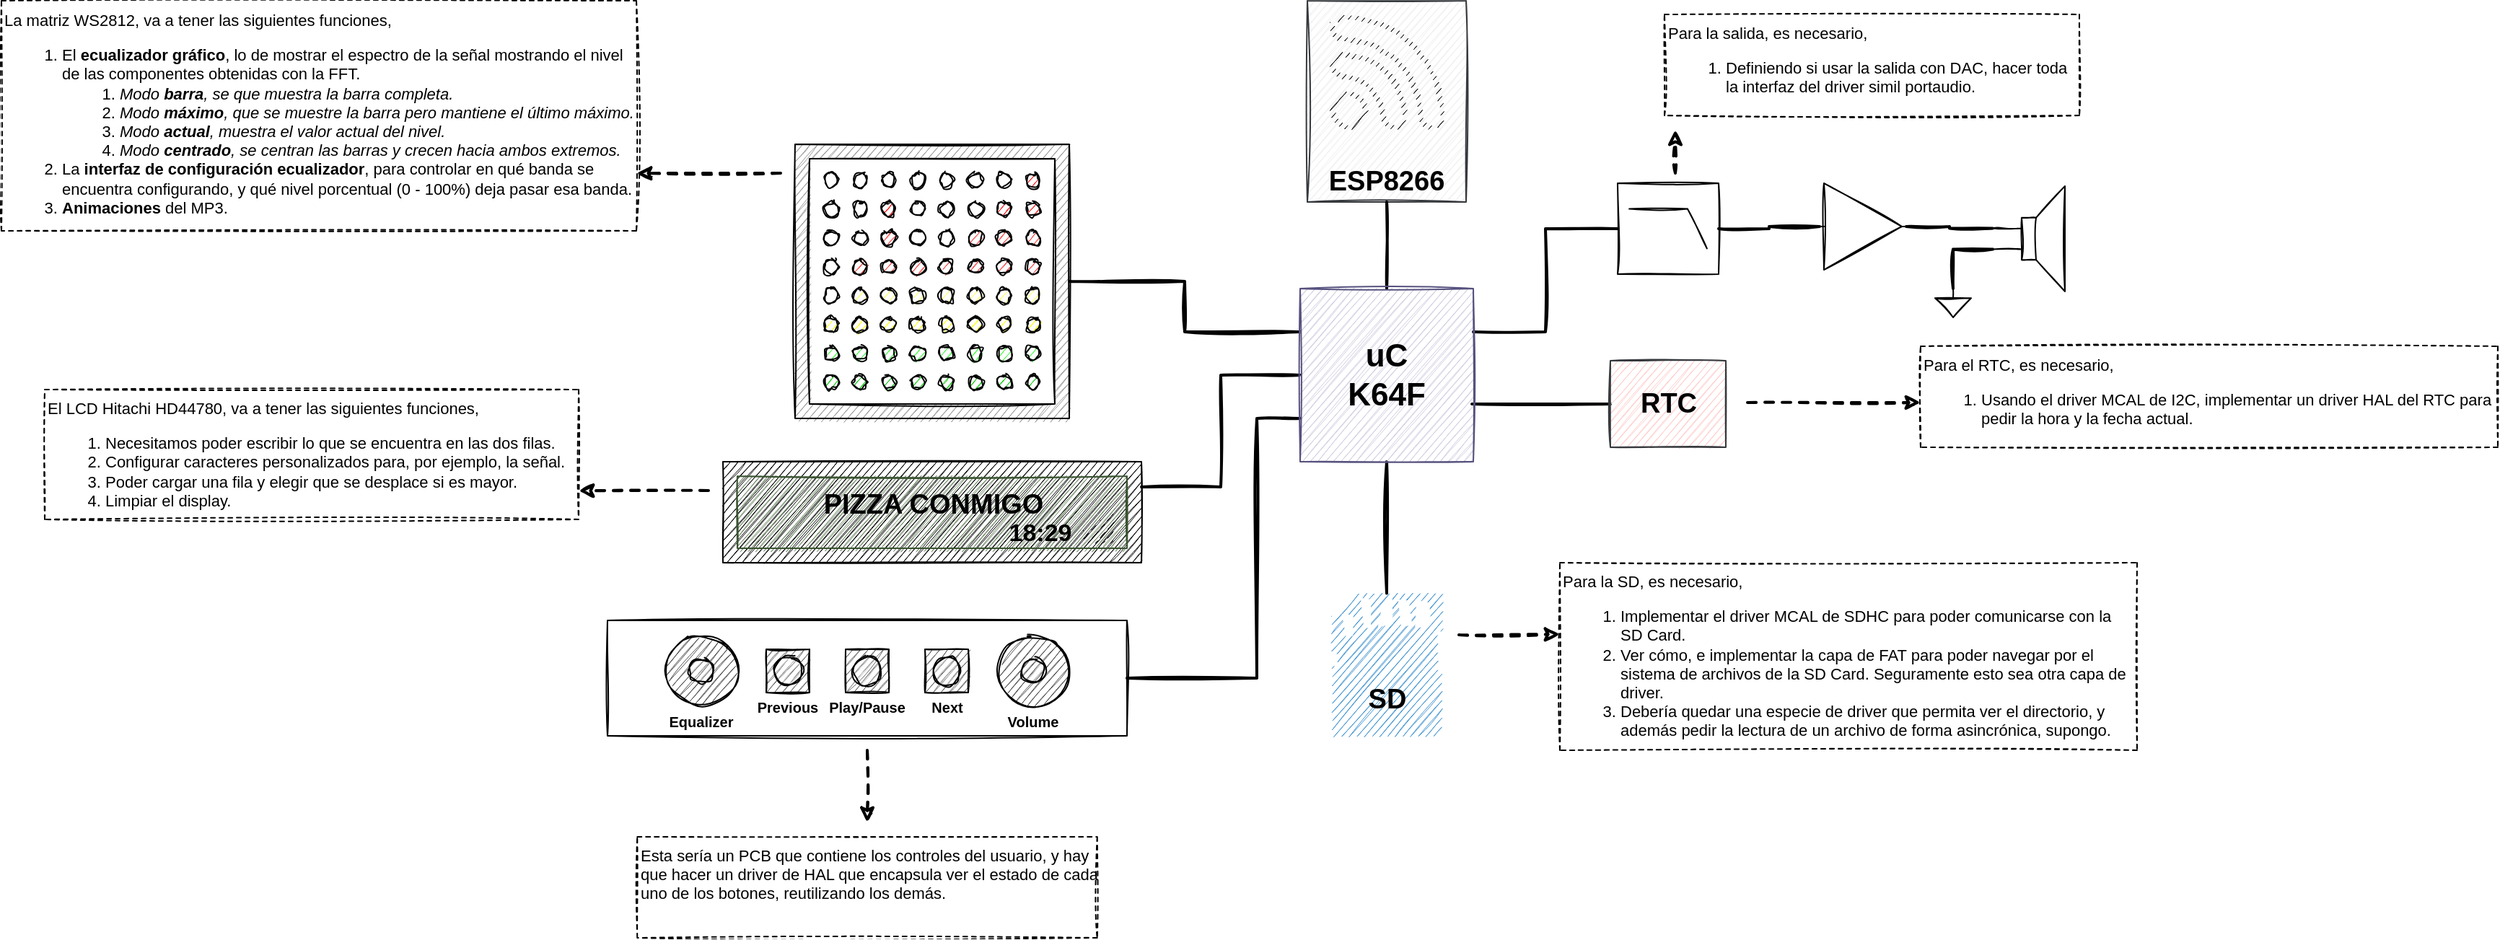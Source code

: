 <mxfile version="13.9.9" type="device" pages="2"><diagram id="KGUmmLogG8nihcdeXbA6" name="Diagrama en bloques "><mxGraphModel dx="1935" dy="510" grid="1" gridSize="10" guides="1" tooltips="1" connect="1" arrows="1" fold="1" page="1" pageScale="1" pageWidth="827" pageHeight="1169" math="0" shadow="0"><root><mxCell id="0"/><mxCell id="1" parent="0"/><mxCell id="Scr1X-iAISs4KHSc4rbo-155" style="edgeStyle=orthogonalEdgeStyle;rounded=0;sketch=1;orthogonalLoop=1;jettySize=auto;html=1;exitX=0;exitY=0.5;exitDx=0;exitDy=0;entryX=0.992;entryY=0.667;entryDx=0;entryDy=0;entryPerimeter=0;endArrow=none;endFill=0;strokeWidth=2;fontSize=11;" parent="1" source="Scr1X-iAISs4KHSc4rbo-145" target="Scr1X-iAISs4KHSc4rbo-4" edge="1"><mxGeometry relative="1" as="geometry"/></mxCell><mxCell id="Scr1X-iAISs4KHSc4rbo-145" value="" style="rounded=0;whiteSpace=wrap;html=1;sketch=1;fillColor=#ffcccc;fontSize=11;align=left;strokeColor=#36393d;" parent="1" vertex="1"><mxGeometry x="715" y="290" width="80" height="60" as="geometry"/></mxCell><mxCell id="Scr1X-iAISs4KHSc4rbo-116" value="ESP8266" style="whiteSpace=wrap;html=1;fillColor=#eeeeee;fontSize=19;strokeColor=#36393d;fontStyle=1;verticalAlign=bottom;sketch=1;" parent="1" vertex="1"><mxGeometry x="505" y="40.5" width="110" height="139.5" as="geometry"/></mxCell><mxCell id="Scr1X-iAISs4KHSc4rbo-102" value="" style="whiteSpace=wrap;html=1;fontSize=19;fillColor=#999999;sketch=1;" parent="1" vertex="1"><mxGeometry x="150" y="140" width="190" height="190" as="geometry"/></mxCell><mxCell id="Scr1X-iAISs4KHSc4rbo-83" value="" style="whiteSpace=wrap;html=1;fontSize=22;fillColor=#FFFFFF;sketch=1;" parent="1" vertex="1"><mxGeometry x="20" y="470" width="360" height="80" as="geometry"/></mxCell><mxCell id="Scr1X-iAISs4KHSc4rbo-2" value="" style="whiteSpace=wrap;html=1;fillColor=#000000;sketch=1;" parent="1" vertex="1"><mxGeometry x="100" y="360" width="290" height="70" as="geometry"/></mxCell><mxCell id="Scr1X-iAISs4KHSc4rbo-3" value="" style="whiteSpace=wrap;html=1;fillColor=#6d8764;strokeColor=#3A5431;fontColor=#ffffff;sketch=1;" parent="1" vertex="1"><mxGeometry x="110" y="370" width="270" height="50" as="geometry"/></mxCell><mxCell id="Scr1X-iAISs4KHSc4rbo-149" style="edgeStyle=orthogonalEdgeStyle;rounded=0;sketch=1;orthogonalLoop=1;jettySize=auto;html=1;exitX=1;exitY=0.25;exitDx=0;exitDy=0;entryX=0;entryY=0.5;entryDx=0;entryDy=0;entryPerimeter=0;strokeWidth=2;fontSize=11;endArrow=none;endFill=0;" parent="1" source="Scr1X-iAISs4KHSc4rbo-4" target="Scr1X-iAISs4KHSc4rbo-139" edge="1"><mxGeometry relative="1" as="geometry"/></mxCell><mxCell id="Scr1X-iAISs4KHSc4rbo-158" style="edgeStyle=orthogonalEdgeStyle;rounded=0;sketch=1;orthogonalLoop=1;jettySize=auto;html=1;exitX=0.5;exitY=0;exitDx=0;exitDy=0;entryX=0.5;entryY=1;entryDx=0;entryDy=0;endArrow=none;endFill=0;strokeWidth=2;fontSize=11;" parent="1" source="Scr1X-iAISs4KHSc4rbo-4" target="Scr1X-iAISs4KHSc4rbo-116" edge="1"><mxGeometry relative="1" as="geometry"/></mxCell><mxCell id="Scr1X-iAISs4KHSc4rbo-159" style="edgeStyle=orthogonalEdgeStyle;rounded=0;sketch=1;orthogonalLoop=1;jettySize=auto;html=1;exitX=0;exitY=0.25;exitDx=0;exitDy=0;entryX=1;entryY=0.5;entryDx=0;entryDy=0;endArrow=none;endFill=0;strokeWidth=2;fontSize=11;" parent="1" source="Scr1X-iAISs4KHSc4rbo-4" target="Scr1X-iAISs4KHSc4rbo-102" edge="1"><mxGeometry relative="1" as="geometry"/></mxCell><mxCell id="Scr1X-iAISs4KHSc4rbo-160" style="edgeStyle=orthogonalEdgeStyle;rounded=0;sketch=1;orthogonalLoop=1;jettySize=auto;html=1;exitX=0;exitY=0.5;exitDx=0;exitDy=0;entryX=1;entryY=0.25;entryDx=0;entryDy=0;endArrow=none;endFill=0;strokeWidth=2;fontSize=11;" parent="1" source="Scr1X-iAISs4KHSc4rbo-4" target="Scr1X-iAISs4KHSc4rbo-2" edge="1"><mxGeometry relative="1" as="geometry"/></mxCell><mxCell id="Scr1X-iAISs4KHSc4rbo-161" style="edgeStyle=orthogonalEdgeStyle;rounded=0;sketch=1;orthogonalLoop=1;jettySize=auto;html=1;exitX=0;exitY=0.75;exitDx=0;exitDy=0;entryX=1;entryY=0.5;entryDx=0;entryDy=0;endArrow=none;endFill=0;strokeWidth=2;fontSize=11;" parent="1" source="Scr1X-iAISs4KHSc4rbo-4" target="Scr1X-iAISs4KHSc4rbo-83" edge="1"><mxGeometry relative="1" as="geometry"><Array as="points"><mxPoint x="470" y="330"/><mxPoint x="470" y="510"/></Array></mxGeometry></mxCell><mxCell id="Scr1X-iAISs4KHSc4rbo-162" style="edgeStyle=orthogonalEdgeStyle;rounded=0;sketch=1;orthogonalLoop=1;jettySize=auto;html=1;exitX=0.5;exitY=1;exitDx=0;exitDy=0;endArrow=none;endFill=0;strokeWidth=2;fontSize=11;" parent="1" source="Scr1X-iAISs4KHSc4rbo-4" target="Scr1X-iAISs4KHSc4rbo-112" edge="1"><mxGeometry relative="1" as="geometry"/></mxCell><mxCell id="Scr1X-iAISs4KHSc4rbo-4" value="uC &lt;br style=&quot;font-size: 22px;&quot;&gt;K64F" style="whiteSpace=wrap;html=1;fillColor=#d0cee2;fontStyle=1;fontSize=22;strokeColor=#56517e;sketch=1;" parent="1" vertex="1"><mxGeometry x="500" y="240" width="120" height="120" as="geometry"/></mxCell><mxCell id="Scr1X-iAISs4KHSc4rbo-5" value="PIZZA CONMIGO" style="text;html=1;strokeColor=none;fillColor=none;align=center;verticalAlign=middle;whiteSpace=wrap;fontSize=19;fontStyle=1;sketch=1;" parent="1" vertex="1"><mxGeometry x="121" y="380" width="250" height="20" as="geometry"/></mxCell><mxCell id="Scr1X-iAISs4KHSc4rbo-6" value="18:29" style="text;html=1;strokeColor=none;fillColor=none;align=center;verticalAlign=middle;whiteSpace=wrap;fontSize=17;fontStyle=1;sketch=1;" parent="1" vertex="1"><mxGeometry x="290" y="400" width="60" height="20" as="geometry"/></mxCell><mxCell id="Scr1X-iAISs4KHSc4rbo-8" value="" style="whiteSpace=wrap;html=1;fontSize=22;fillColor=#FFFFFF;sketch=1;" parent="1" vertex="1"><mxGeometry x="160" y="150" width="170" height="170" as="geometry"/></mxCell><mxCell id="Scr1X-iAISs4KHSc4rbo-9" value="" style="ellipse;whiteSpace=wrap;html=1;aspect=fixed;fillColor=#FFFFFF;fontSize=22;sketch=1;" parent="1" vertex="1"><mxGeometry x="170" y="160" width="10" height="10" as="geometry"/></mxCell><mxCell id="Scr1X-iAISs4KHSc4rbo-17" value="" style="ellipse;whiteSpace=wrap;html=1;aspect=fixed;fillColor=#FFFFFF;fontSize=22;sketch=1;" parent="1" vertex="1"><mxGeometry x="190" y="160" width="10" height="10" as="geometry"/></mxCell><mxCell id="Scr1X-iAISs4KHSc4rbo-18" value="" style="ellipse;whiteSpace=wrap;html=1;aspect=fixed;fillColor=#FFFFFF;fontSize=22;sketch=1;" parent="1" vertex="1"><mxGeometry x="210" y="160" width="10" height="10" as="geometry"/></mxCell><mxCell id="Scr1X-iAISs4KHSc4rbo-19" value="" style="ellipse;whiteSpace=wrap;html=1;aspect=fixed;fillColor=#FFFFFF;fontSize=22;sketch=1;" parent="1" vertex="1"><mxGeometry x="230" y="160" width="10" height="10" as="geometry"/></mxCell><mxCell id="Scr1X-iAISs4KHSc4rbo-20" value="" style="ellipse;whiteSpace=wrap;html=1;aspect=fixed;fillColor=#FFFFFF;fontSize=22;sketch=1;" parent="1" vertex="1"><mxGeometry x="250" y="160" width="10" height="10" as="geometry"/></mxCell><mxCell id="Scr1X-iAISs4KHSc4rbo-21" value="" style="ellipse;whiteSpace=wrap;html=1;aspect=fixed;fillColor=#FFFFFF;fontSize=22;sketch=1;" parent="1" vertex="1"><mxGeometry x="270" y="160" width="10" height="10" as="geometry"/></mxCell><mxCell id="Scr1X-iAISs4KHSc4rbo-22" value="" style="ellipse;whiteSpace=wrap;html=1;aspect=fixed;fillColor=#FFFFFF;fontSize=22;sketch=1;" parent="1" vertex="1"><mxGeometry x="290" y="160" width="10" height="10" as="geometry"/></mxCell><mxCell id="Scr1X-iAISs4KHSc4rbo-23" value="" style="ellipse;whiteSpace=wrap;html=1;aspect=fixed;fontSize=22;fillColor=#FF0000;sketch=1;" parent="1" vertex="1"><mxGeometry x="310" y="160" width="10" height="10" as="geometry"/></mxCell><mxCell id="Scr1X-iAISs4KHSc4rbo-24" value="" style="ellipse;whiteSpace=wrap;html=1;aspect=fixed;fillColor=#FFFFFF;fontSize=22;sketch=1;" parent="1" vertex="1"><mxGeometry x="170" y="180" width="10" height="10" as="geometry"/></mxCell><mxCell id="Scr1X-iAISs4KHSc4rbo-25" value="" style="ellipse;whiteSpace=wrap;html=1;aspect=fixed;fillColor=#FFFFFF;fontSize=22;sketch=1;" parent="1" vertex="1"><mxGeometry x="190" y="180" width="10" height="10" as="geometry"/></mxCell><mxCell id="Scr1X-iAISs4KHSc4rbo-26" value="" style="ellipse;whiteSpace=wrap;html=1;aspect=fixed;fontSize=22;fillColor=#FF0000;sketch=1;" parent="1" vertex="1"><mxGeometry x="210" y="180" width="10" height="10" as="geometry"/></mxCell><mxCell id="Scr1X-iAISs4KHSc4rbo-27" value="" style="ellipse;whiteSpace=wrap;html=1;aspect=fixed;fillColor=#FFFFFF;fontSize=22;sketch=1;" parent="1" vertex="1"><mxGeometry x="230" y="180" width="10" height="10" as="geometry"/></mxCell><mxCell id="Scr1X-iAISs4KHSc4rbo-28" value="" style="ellipse;whiteSpace=wrap;html=1;aspect=fixed;fillColor=#FFFFFF;fontSize=22;sketch=1;" parent="1" vertex="1"><mxGeometry x="250" y="180" width="10" height="10" as="geometry"/></mxCell><mxCell id="Scr1X-iAISs4KHSc4rbo-29" value="" style="ellipse;whiteSpace=wrap;html=1;aspect=fixed;fillColor=#FFFFFF;fontSize=22;sketch=1;" parent="1" vertex="1"><mxGeometry x="270" y="180" width="10" height="10" as="geometry"/></mxCell><mxCell id="Scr1X-iAISs4KHSc4rbo-30" value="" style="ellipse;whiteSpace=wrap;html=1;aspect=fixed;fontSize=22;fillColor=#FF0000;sketch=1;" parent="1" vertex="1"><mxGeometry x="290" y="180" width="10" height="10" as="geometry"/></mxCell><mxCell id="Scr1X-iAISs4KHSc4rbo-31" value="" style="ellipse;whiteSpace=wrap;html=1;aspect=fixed;fontSize=22;fillColor=#FF0000;sketch=1;" parent="1" vertex="1"><mxGeometry x="310" y="180" width="10" height="10" as="geometry"/></mxCell><mxCell id="Scr1X-iAISs4KHSc4rbo-32" value="" style="ellipse;whiteSpace=wrap;html=1;aspect=fixed;fillColor=#FFFFFF;fontSize=22;sketch=1;" parent="1" vertex="1"><mxGeometry x="170" y="200" width="10" height="10" as="geometry"/></mxCell><mxCell id="Scr1X-iAISs4KHSc4rbo-33" value="" style="ellipse;whiteSpace=wrap;html=1;aspect=fixed;fillColor=#FFFFFF;fontSize=22;sketch=1;" parent="1" vertex="1"><mxGeometry x="190" y="200" width="10" height="10" as="geometry"/></mxCell><mxCell id="Scr1X-iAISs4KHSc4rbo-34" value="" style="ellipse;whiteSpace=wrap;html=1;aspect=fixed;fontSize=22;fillColor=#FF3333;sketch=1;" parent="1" vertex="1"><mxGeometry x="210" y="200" width="10" height="10" as="geometry"/></mxCell><mxCell id="Scr1X-iAISs4KHSc4rbo-35" value="" style="ellipse;whiteSpace=wrap;html=1;aspect=fixed;fillColor=#FFFFFF;fontSize=22;sketch=1;" parent="1" vertex="1"><mxGeometry x="230" y="200" width="10" height="10" as="geometry"/></mxCell><mxCell id="Scr1X-iAISs4KHSc4rbo-36" value="" style="ellipse;whiteSpace=wrap;html=1;aspect=fixed;fillColor=#FFFFFF;fontSize=22;sketch=1;" parent="1" vertex="1"><mxGeometry x="250" y="200" width="10" height="10" as="geometry"/></mxCell><mxCell id="Scr1X-iAISs4KHSc4rbo-37" value="" style="ellipse;whiteSpace=wrap;html=1;aspect=fixed;fontSize=22;fillColor=#FF3333;sketch=1;" parent="1" vertex="1"><mxGeometry x="270" y="200" width="10" height="10" as="geometry"/></mxCell><mxCell id="Scr1X-iAISs4KHSc4rbo-38" value="" style="ellipse;whiteSpace=wrap;html=1;aspect=fixed;fontSize=22;fillColor=#FF3333;sketch=1;" parent="1" vertex="1"><mxGeometry x="290" y="200" width="10" height="10" as="geometry"/></mxCell><mxCell id="Scr1X-iAISs4KHSc4rbo-39" value="" style="ellipse;whiteSpace=wrap;html=1;aspect=fixed;fontSize=22;fillColor=#FF3333;sketch=1;" parent="1" vertex="1"><mxGeometry x="310" y="200" width="10" height="10" as="geometry"/></mxCell><mxCell id="Scr1X-iAISs4KHSc4rbo-40" value="" style="ellipse;whiteSpace=wrap;html=1;aspect=fixed;fillColor=#FFFFFF;fontSize=22;sketch=1;" parent="1" vertex="1"><mxGeometry x="170" y="220" width="10" height="10" as="geometry"/></mxCell><mxCell id="Scr1X-iAISs4KHSc4rbo-41" value="" style="ellipse;whiteSpace=wrap;html=1;aspect=fixed;fontSize=22;fillColor=#FF3333;sketch=1;" parent="1" vertex="1"><mxGeometry x="190" y="220" width="10" height="10" as="geometry"/></mxCell><mxCell id="Scr1X-iAISs4KHSc4rbo-42" value="" style="ellipse;whiteSpace=wrap;html=1;aspect=fixed;fontSize=22;fillColor=#FF3333;sketch=1;" parent="1" vertex="1"><mxGeometry x="210" y="220" width="10" height="10" as="geometry"/></mxCell><mxCell id="Scr1X-iAISs4KHSc4rbo-43" value="" style="ellipse;whiteSpace=wrap;html=1;aspect=fixed;fontSize=22;fillColor=#FF3333;sketch=1;" parent="1" vertex="1"><mxGeometry x="230" y="220" width="10" height="10" as="geometry"/></mxCell><mxCell id="Scr1X-iAISs4KHSc4rbo-44" value="" style="ellipse;whiteSpace=wrap;html=1;aspect=fixed;fontSize=22;fillColor=#FF3333;sketch=1;" parent="1" vertex="1"><mxGeometry x="250" y="220" width="10" height="10" as="geometry"/></mxCell><mxCell id="Scr1X-iAISs4KHSc4rbo-45" value="" style="ellipse;whiteSpace=wrap;html=1;aspect=fixed;fontSize=22;fillColor=#FF3333;sketch=1;" parent="1" vertex="1"><mxGeometry x="270" y="220" width="10" height="10" as="geometry"/></mxCell><mxCell id="Scr1X-iAISs4KHSc4rbo-46" value="" style="ellipse;whiteSpace=wrap;html=1;aspect=fixed;fontSize=22;fillColor=#FF3333;sketch=1;" parent="1" vertex="1"><mxGeometry x="290" y="220" width="10" height="10" as="geometry"/></mxCell><mxCell id="Scr1X-iAISs4KHSc4rbo-47" value="" style="ellipse;whiteSpace=wrap;html=1;aspect=fixed;fontSize=22;fillColor=#FF3333;sketch=1;" parent="1" vertex="1"><mxGeometry x="310" y="220" width="10" height="10" as="geometry"/></mxCell><mxCell id="Scr1X-iAISs4KHSc4rbo-48" value="" style="ellipse;whiteSpace=wrap;html=1;aspect=fixed;fillColor=#FFFFFF;fontSize=22;sketch=1;" parent="1" vertex="1"><mxGeometry x="170" y="240" width="10" height="10" as="geometry"/></mxCell><mxCell id="Scr1X-iAISs4KHSc4rbo-49" value="" style="ellipse;whiteSpace=wrap;html=1;aspect=fixed;fontSize=22;fillColor=#FFFF66;sketch=1;" parent="1" vertex="1"><mxGeometry x="190" y="240" width="10" height="10" as="geometry"/></mxCell><mxCell id="Scr1X-iAISs4KHSc4rbo-50" value="" style="ellipse;whiteSpace=wrap;html=1;aspect=fixed;fontSize=22;fillColor=#FFFF66;sketch=1;" parent="1" vertex="1"><mxGeometry x="210" y="240" width="10" height="10" as="geometry"/></mxCell><mxCell id="Scr1X-iAISs4KHSc4rbo-51" value="" style="ellipse;whiteSpace=wrap;html=1;aspect=fixed;fontSize=22;fillColor=#FFFF66;sketch=1;" parent="1" vertex="1"><mxGeometry x="230" y="240" width="10" height="10" as="geometry"/></mxCell><mxCell id="Scr1X-iAISs4KHSc4rbo-52" value="" style="ellipse;whiteSpace=wrap;html=1;aspect=fixed;fontSize=22;fillColor=#FFFF66;sketch=1;" parent="1" vertex="1"><mxGeometry x="250" y="240" width="10" height="10" as="geometry"/></mxCell><mxCell id="Scr1X-iAISs4KHSc4rbo-53" value="" style="ellipse;whiteSpace=wrap;html=1;aspect=fixed;fontSize=22;fillColor=#FFFF66;sketch=1;" parent="1" vertex="1"><mxGeometry x="270" y="240" width="10" height="10" as="geometry"/></mxCell><mxCell id="Scr1X-iAISs4KHSc4rbo-54" value="" style="ellipse;whiteSpace=wrap;html=1;aspect=fixed;fontSize=22;fillColor=#FFFF66;sketch=1;" parent="1" vertex="1"><mxGeometry x="290" y="240" width="10" height="10" as="geometry"/></mxCell><mxCell id="Scr1X-iAISs4KHSc4rbo-55" value="" style="ellipse;whiteSpace=wrap;html=1;aspect=fixed;fontSize=22;fillColor=#FFFF66;sketch=1;" parent="1" vertex="1"><mxGeometry x="310" y="240" width="10" height="10" as="geometry"/></mxCell><mxCell id="Scr1X-iAISs4KHSc4rbo-56" value="" style="ellipse;whiteSpace=wrap;html=1;aspect=fixed;fontSize=22;fillColor=#FFFF00;sketch=1;" parent="1" vertex="1"><mxGeometry x="170" y="260" width="10" height="10" as="geometry"/></mxCell><mxCell id="Scr1X-iAISs4KHSc4rbo-57" value="" style="ellipse;whiteSpace=wrap;html=1;aspect=fixed;fontSize=22;fillColor=#FFFF00;sketch=1;" parent="1" vertex="1"><mxGeometry x="190" y="260" width="10" height="10" as="geometry"/></mxCell><mxCell id="Scr1X-iAISs4KHSc4rbo-58" value="" style="ellipse;whiteSpace=wrap;html=1;aspect=fixed;fontSize=22;fillColor=#FFFF00;sketch=1;" parent="1" vertex="1"><mxGeometry x="210" y="260" width="10" height="10" as="geometry"/></mxCell><mxCell id="Scr1X-iAISs4KHSc4rbo-59" value="" style="ellipse;whiteSpace=wrap;html=1;aspect=fixed;fontSize=22;fillColor=#FFFF00;sketch=1;" parent="1" vertex="1"><mxGeometry x="230" y="260" width="10" height="10" as="geometry"/></mxCell><mxCell id="Scr1X-iAISs4KHSc4rbo-60" value="" style="ellipse;whiteSpace=wrap;html=1;aspect=fixed;fontSize=22;fillColor=#FFFF00;sketch=1;" parent="1" vertex="1"><mxGeometry x="250" y="260" width="10" height="10" as="geometry"/></mxCell><mxCell id="Scr1X-iAISs4KHSc4rbo-61" value="" style="ellipse;whiteSpace=wrap;html=1;aspect=fixed;fontSize=22;fillColor=#FFFF00;sketch=1;" parent="1" vertex="1"><mxGeometry x="270" y="260" width="10" height="10" as="geometry"/></mxCell><mxCell id="Scr1X-iAISs4KHSc4rbo-62" value="" style="ellipse;whiteSpace=wrap;html=1;aspect=fixed;fontSize=22;fillColor=#FFFF00;sketch=1;" parent="1" vertex="1"><mxGeometry x="290" y="260" width="10" height="10" as="geometry"/></mxCell><mxCell id="Scr1X-iAISs4KHSc4rbo-63" value="" style="ellipse;whiteSpace=wrap;html=1;aspect=fixed;fontSize=22;fillColor=#FFFF00;sketch=1;" parent="1" vertex="1"><mxGeometry x="310" y="260" width="10" height="10" as="geometry"/></mxCell><mxCell id="Scr1X-iAISs4KHSc4rbo-64" value="" style="ellipse;whiteSpace=wrap;html=1;aspect=fixed;fontSize=22;fillColor=#33FF33;sketch=1;" parent="1" vertex="1"><mxGeometry x="170" y="280" width="10" height="10" as="geometry"/></mxCell><mxCell id="Scr1X-iAISs4KHSc4rbo-65" value="" style="ellipse;whiteSpace=wrap;html=1;aspect=fixed;fontSize=22;fillColor=#33FF33;sketch=1;" parent="1" vertex="1"><mxGeometry x="190" y="280" width="10" height="10" as="geometry"/></mxCell><mxCell id="Scr1X-iAISs4KHSc4rbo-66" value="" style="ellipse;whiteSpace=wrap;html=1;aspect=fixed;fontSize=22;fillColor=#33FF33;sketch=1;" parent="1" vertex="1"><mxGeometry x="210" y="280" width="10" height="10" as="geometry"/></mxCell><mxCell id="Scr1X-iAISs4KHSc4rbo-67" value="" style="ellipse;whiteSpace=wrap;html=1;aspect=fixed;fontSize=22;fillColor=#33FF33;sketch=1;" parent="1" vertex="1"><mxGeometry x="230" y="280" width="10" height="10" as="geometry"/></mxCell><mxCell id="Scr1X-iAISs4KHSc4rbo-68" value="" style="ellipse;whiteSpace=wrap;html=1;aspect=fixed;fontSize=22;fillColor=#33FF33;sketch=1;" parent="1" vertex="1"><mxGeometry x="250" y="280" width="10" height="10" as="geometry"/></mxCell><mxCell id="Scr1X-iAISs4KHSc4rbo-69" value="" style="ellipse;whiteSpace=wrap;html=1;aspect=fixed;fontSize=22;fillColor=#33FF33;sketch=1;" parent="1" vertex="1"><mxGeometry x="270" y="280" width="10" height="10" as="geometry"/></mxCell><mxCell id="Scr1X-iAISs4KHSc4rbo-70" value="" style="ellipse;whiteSpace=wrap;html=1;aspect=fixed;fontSize=22;fillColor=#33FF33;sketch=1;" parent="1" vertex="1"><mxGeometry x="290" y="280" width="10" height="10" as="geometry"/></mxCell><mxCell id="Scr1X-iAISs4KHSc4rbo-71" value="" style="ellipse;whiteSpace=wrap;html=1;aspect=fixed;fontSize=22;fillColor=#33FF33;sketch=1;" parent="1" vertex="1"><mxGeometry x="310" y="280" width="10" height="10" as="geometry"/></mxCell><mxCell id="Scr1X-iAISs4KHSc4rbo-72" value="" style="ellipse;whiteSpace=wrap;html=1;aspect=fixed;fontSize=22;fillColor=#00CC00;sketch=1;" parent="1" vertex="1"><mxGeometry x="170" y="300" width="10" height="10" as="geometry"/></mxCell><mxCell id="Scr1X-iAISs4KHSc4rbo-73" value="" style="ellipse;whiteSpace=wrap;html=1;aspect=fixed;fontSize=22;fillColor=#00CC00;sketch=1;" parent="1" vertex="1"><mxGeometry x="190" y="300" width="10" height="10" as="geometry"/></mxCell><mxCell id="Scr1X-iAISs4KHSc4rbo-74" value="" style="ellipse;whiteSpace=wrap;html=1;aspect=fixed;fontSize=22;fillColor=#00CC00;sketch=1;" parent="1" vertex="1"><mxGeometry x="210" y="300" width="10" height="10" as="geometry"/></mxCell><mxCell id="Scr1X-iAISs4KHSc4rbo-75" value="" style="ellipse;whiteSpace=wrap;html=1;aspect=fixed;fontSize=22;fillColor=#00CC00;sketch=1;" parent="1" vertex="1"><mxGeometry x="230" y="300" width="10" height="10" as="geometry"/></mxCell><mxCell id="Scr1X-iAISs4KHSc4rbo-76" value="" style="ellipse;whiteSpace=wrap;html=1;aspect=fixed;fontSize=22;fillColor=#00CC00;sketch=1;" parent="1" vertex="1"><mxGeometry x="250" y="300" width="10" height="10" as="geometry"/></mxCell><mxCell id="Scr1X-iAISs4KHSc4rbo-77" value="" style="ellipse;whiteSpace=wrap;html=1;aspect=fixed;fontSize=22;fillColor=#00CC00;sketch=1;" parent="1" vertex="1"><mxGeometry x="270" y="300" width="10" height="10" as="geometry"/></mxCell><mxCell id="Scr1X-iAISs4KHSc4rbo-78" value="" style="ellipse;whiteSpace=wrap;html=1;aspect=fixed;fontSize=22;fillColor=#00CC00;sketch=1;" parent="1" vertex="1"><mxGeometry x="290" y="300" width="10" height="10" as="geometry"/></mxCell><mxCell id="Scr1X-iAISs4KHSc4rbo-79" value="" style="ellipse;whiteSpace=wrap;html=1;aspect=fixed;fontSize=22;fillColor=#00CC00;sketch=1;" parent="1" vertex="1"><mxGeometry x="310" y="300" width="10" height="10" as="geometry"/></mxCell><mxCell id="Scr1X-iAISs4KHSc4rbo-82" value="" style="whiteSpace=wrap;html=1;fontSize=22;fillColor=#666666;sketch=1;" parent="1" vertex="1"><mxGeometry x="185" y="490" width="30" height="30" as="geometry"/></mxCell><mxCell id="Scr1X-iAISs4KHSc4rbo-84" value="" style="ellipse;whiteSpace=wrap;html=1;aspect=fixed;fontSize=22;fillColor=#CCCCCC;sketch=1;" parent="1" vertex="1"><mxGeometry x="190" y="495" width="20" height="20" as="geometry"/></mxCell><mxCell id="Scr1X-iAISs4KHSc4rbo-85" value="Play/Pause" style="text;html=1;strokeColor=none;fillColor=none;align=center;verticalAlign=middle;whiteSpace=wrap;fontSize=10;fontStyle=1;sketch=1;" parent="1" vertex="1"><mxGeometry x="170" y="520" width="60" height="20" as="geometry"/></mxCell><mxCell id="Scr1X-iAISs4KHSc4rbo-86" value="" style="whiteSpace=wrap;html=1;fontSize=22;fillColor=#666666;sketch=1;" parent="1" vertex="1"><mxGeometry x="240" y="490" width="30" height="30" as="geometry"/></mxCell><mxCell id="Scr1X-iAISs4KHSc4rbo-87" value="" style="ellipse;whiteSpace=wrap;html=1;aspect=fixed;fontSize=22;fillColor=#CCCCCC;sketch=1;" parent="1" vertex="1"><mxGeometry x="245" y="495" width="20" height="20" as="geometry"/></mxCell><mxCell id="Scr1X-iAISs4KHSc4rbo-88" value="Next" style="text;html=1;strokeColor=none;fillColor=none;align=center;verticalAlign=middle;whiteSpace=wrap;fontSize=10;fontStyle=1;sketch=1;" parent="1" vertex="1"><mxGeometry x="242.5" y="520" width="25" height="20" as="geometry"/></mxCell><mxCell id="Scr1X-iAISs4KHSc4rbo-92" value="" style="whiteSpace=wrap;html=1;fontSize=22;fillColor=#666666;sketch=1;" parent="1" vertex="1"><mxGeometry x="130" y="490" width="30" height="30" as="geometry"/></mxCell><mxCell id="Scr1X-iAISs4KHSc4rbo-93" value="" style="ellipse;whiteSpace=wrap;html=1;aspect=fixed;fontSize=22;fillColor=#CCCCCC;sketch=1;" parent="1" vertex="1"><mxGeometry x="135" y="495" width="20" height="20" as="geometry"/></mxCell><mxCell id="Scr1X-iAISs4KHSc4rbo-94" value="Previous" style="text;html=1;strokeColor=none;fillColor=none;align=center;verticalAlign=middle;whiteSpace=wrap;fontSize=10;fontStyle=1;sketch=1;" parent="1" vertex="1"><mxGeometry x="121" y="520" width="48" height="20" as="geometry"/></mxCell><mxCell id="Scr1X-iAISs4KHSc4rbo-96" value="" style="ellipse;whiteSpace=wrap;html=1;aspect=fixed;fontSize=10;fillColor=#4D4D4D;sketch=1;" parent="1" vertex="1"><mxGeometry x="290" y="480" width="50" height="50" as="geometry"/></mxCell><mxCell id="Scr1X-iAISs4KHSc4rbo-97" value="" style="ellipse;whiteSpace=wrap;html=1;aspect=fixed;fillColor=#CCCCCC;fontSize=10;sketch=1;" parent="1" vertex="1"><mxGeometry x="306.25" y="496.25" width="17.5" height="17.5" as="geometry"/></mxCell><mxCell id="Scr1X-iAISs4KHSc4rbo-99" value="Volume" style="text;html=1;strokeColor=none;fillColor=none;align=center;verticalAlign=middle;whiteSpace=wrap;fontSize=10;fontStyle=1;sketch=1;" parent="1" vertex="1"><mxGeometry x="291.25" y="530" width="47.5" height="20" as="geometry"/></mxCell><mxCell id="Scr1X-iAISs4KHSc4rbo-112" value="" style="pointerEvents=1;shadow=0;dashed=0;html=1;strokeColor=none;fillColor=#4495D1;labelPosition=center;verticalLabelPosition=bottom;verticalAlign=top;align=center;outlineConnect=0;shape=mxgraph.veeam.sd_card;fontSize=10;direction=east;sketch=1;" parent="1" vertex="1"><mxGeometry x="521.9" y="451.2" width="76.2" height="98.8" as="geometry"/></mxCell><mxCell id="Scr1X-iAISs4KHSc4rbo-101" value="SD" style="text;html=1;align=center;verticalAlign=middle;resizable=0;points=[];autosize=1;fontSize=19;fontStyle=1;sketch=1;" parent="1" vertex="1"><mxGeometry x="540" y="510" width="40" height="30" as="geometry"/></mxCell><mxCell id="Scr1X-iAISs4KHSc4rbo-117" value="" style="pointerEvents=1;shadow=0;dashed=0;html=1;strokeColor=none;aspect=fixed;labelPosition=center;verticalLabelPosition=bottom;verticalAlign=top;align=center;outlineConnect=0;shape=mxgraph.vvd.wi_fi;fontSize=19;fillColor=#000000;sketch=1;" parent="1" vertex="1"><mxGeometry x="520" y="50" width="80" height="80" as="geometry"/></mxCell><mxCell id="Scr1X-iAISs4KHSc4rbo-119" value="" style="points=[[0,0.58,0],[0.09,0.58,0],[0.36,0.39,0],[0.64,0.195,0],[0.91,0,0],[1,0,0],[1,0.25,0],[1,0.5,0],[1,0.75,0],[1,1,0],[0,1,0],[0.09,1,0],[0.36,1,0],[0.64,1,0],[0.91,1,0],[0,0.79,0]];verticalLabelPosition=bottom;html=1;verticalAlign=top;aspect=fixed;align=center;pointerEvents=1;shape=mxgraph.cisco19.wifi_indicator;strokeColor=none;fontSize=19;fillColor=#000000;sketch=1;" parent="1" vertex="1"><mxGeometry x="350" y="396" width="20" height="20" as="geometry"/></mxCell><mxCell id="Scr1X-iAISs4KHSc4rbo-127" value="&lt;font style=&quot;font-size: 11px&quot;&gt;La matriz WS2812, va a tener las siguientes funciones,&lt;br style=&quot;font-size: 11px&quot;&gt;&lt;/font&gt;&lt;ol&gt;&lt;li style=&quot;font-size: 11px&quot;&gt;El &lt;b&gt;ecualizador gráfico&lt;/b&gt;, lo de mostrar el espectro de la señal mostrando el nivel de las componentes obtenidas con la FFT.&lt;/li&gt;&lt;ol style=&quot;font-size: 11px&quot;&gt;&lt;li style=&quot;font-size: 11px&quot;&gt;&lt;i&gt;Modo &lt;b&gt;barra&lt;/b&gt;, se que muestra la barra completa.&lt;/i&gt;&lt;/li&gt;&lt;li style=&quot;font-size: 11px&quot;&gt;&lt;i&gt;Modo &lt;b&gt;máximo&lt;/b&gt;, que se muestre la barra pero mantiene el último máximo.&lt;/i&gt;&lt;/li&gt;&lt;li style=&quot;font-size: 11px&quot;&gt;&lt;i&gt;Modo &lt;b&gt;actual&lt;/b&gt;, muestra el valor actual del nivel.&lt;/i&gt;&lt;/li&gt;&lt;li style=&quot;font-size: 11px&quot;&gt;&lt;i&gt;Modo &lt;b&gt;centrado&lt;/b&gt;, se centran las barras y crecen hacia ambos extremos.&lt;/i&gt;&lt;/li&gt;&lt;/ol&gt;&lt;li&gt;La &lt;b&gt;interfaz de configuración ecualizador&lt;/b&gt;, para controlar en qué banda se encuentra configurando, y qué nivel porcentual (0 - 100%) deja pasar esa banda.&lt;/li&gt;&lt;li&gt;&lt;b&gt;Animaciones &lt;/b&gt;del MP3.&lt;/li&gt;&lt;/ol&gt;" style="text;html=1;fillColor=none;align=left;verticalAlign=top;whiteSpace=wrap;fontSize=11;strokeColor=#000000;dashed=1;sketch=1;" parent="1" vertex="1"><mxGeometry x="-400" y="40.5" width="440" height="159.5" as="geometry"/></mxCell><mxCell id="Scr1X-iAISs4KHSc4rbo-128" value="" style="ellipse;whiteSpace=wrap;html=1;aspect=fixed;fontSize=10;fillColor=#4D4D4D;sketch=1;" parent="1" vertex="1"><mxGeometry x="60" y="480" width="50" height="50" as="geometry"/></mxCell><mxCell id="Scr1X-iAISs4KHSc4rbo-129" value="" style="ellipse;whiteSpace=wrap;html=1;aspect=fixed;fillColor=#CCCCCC;fontSize=10;sketch=1;" parent="1" vertex="1"><mxGeometry x="76.25" y="496.25" width="17.5" height="17.5" as="geometry"/></mxCell><mxCell id="Scr1X-iAISs4KHSc4rbo-130" value="Equalizer" style="text;html=1;strokeColor=none;fillColor=none;align=center;verticalAlign=middle;whiteSpace=wrap;fontSize=10;fontStyle=1;sketch=1;" parent="1" vertex="1"><mxGeometry x="61.25" y="530" width="47.5" height="20" as="geometry"/></mxCell><mxCell id="Scr1X-iAISs4KHSc4rbo-131" value="" style="endArrow=classic;html=1;strokeWidth=2;fontSize=11;dashed=1;entryX=1;entryY=0.75;entryDx=0;entryDy=0;sketch=1;" parent="1" target="Scr1X-iAISs4KHSc4rbo-127" edge="1"><mxGeometry width="50" height="50" relative="1" as="geometry"><mxPoint x="140" y="160" as="sourcePoint"/><mxPoint x="60" y="110" as="targetPoint"/></mxGeometry></mxCell><mxCell id="Scr1X-iAISs4KHSc4rbo-132" value="El LCD Hitachi HD44780, va a tener las siguientes funciones,&lt;br&gt;&lt;ol&gt;&lt;li&gt;Necesitamos poder escribir lo que se encuentra en las dos filas.&lt;/li&gt;&lt;li&gt;Configurar caracteres personalizados para, por ejemplo, la señal.&lt;/li&gt;&lt;li&gt;Poder cargar una fila y elegir que se desplace si es mayor.&lt;/li&gt;&lt;li&gt;Limpiar el display.&lt;/li&gt;&lt;/ol&gt;" style="text;html=1;fillColor=none;align=left;verticalAlign=top;whiteSpace=wrap;dashed=1;fontSize=11;strokeColor=#000000;sketch=1;" parent="1" vertex="1"><mxGeometry x="-370" y="310" width="370" height="90" as="geometry"/></mxCell><mxCell id="Scr1X-iAISs4KHSc4rbo-133" value="" style="endArrow=classic;html=1;strokeWidth=2;fontSize=11;dashed=1;entryX=1;entryY=0.75;entryDx=0;entryDy=0;sketch=1;" parent="1" edge="1"><mxGeometry width="50" height="50" relative="1" as="geometry"><mxPoint x="90" y="380" as="sourcePoint"/><mxPoint y="380.125" as="targetPoint"/></mxGeometry></mxCell><mxCell id="Scr1X-iAISs4KHSc4rbo-134" value="Para la SD, es necesario,&lt;br&gt;&lt;ol&gt;&lt;li&gt;Implementar el driver MCAL de SDHC para poder comunicarse con la SD Card.&lt;/li&gt;&lt;li&gt;Ver cómo, e implementar la capa de FAT para poder navegar por el sistema de archivos de la SD Card. Seguramente esto sea otra capa de driver.&lt;/li&gt;&lt;li&gt;Debería quedar una especie de driver que permita ver el directorio, y además pedir la lectura de un archivo de forma asincrónica, supongo.&lt;/li&gt;&lt;/ol&gt;" style="text;html=1;fillColor=none;align=left;verticalAlign=top;whiteSpace=wrap;dashed=1;fontSize=11;strokeColor=#000000;sketch=1;" parent="1" vertex="1"><mxGeometry x="680" y="430" width="400" height="130" as="geometry"/></mxCell><mxCell id="Scr1X-iAISs4KHSc4rbo-135" value="" style="endArrow=classic;html=1;strokeWidth=2;fontSize=11;dashed=1;sketch=1;" parent="1" edge="1"><mxGeometry width="50" height="50" relative="1" as="geometry"><mxPoint x="610" y="480" as="sourcePoint"/><mxPoint x="680" y="479.6" as="targetPoint"/></mxGeometry></mxCell><mxCell id="Scr1X-iAISs4KHSc4rbo-137" value="" style="pointerEvents=1;verticalLabelPosition=bottom;shadow=0;dashed=0;align=center;html=1;verticalAlign=top;shape=mxgraph.electrical.electro-mechanical.loudspeaker;sketch=1;strokeColor=#000000;fillColor=none;gradientColor=none;fontSize=11;" parent="1" vertex="1"><mxGeometry x="980" y="169" width="50" height="73" as="geometry"/></mxCell><mxCell id="Scr1X-iAISs4KHSc4rbo-150" style="edgeStyle=orthogonalEdgeStyle;rounded=0;sketch=1;orthogonalLoop=1;jettySize=auto;html=1;exitX=0;exitY=0.5;exitDx=0;exitDy=0;exitPerimeter=0;entryX=1;entryY=0.5;entryDx=0;entryDy=0;entryPerimeter=0;endArrow=none;endFill=0;strokeWidth=2;fontSize=11;" parent="1" source="Scr1X-iAISs4KHSc4rbo-138" target="Scr1X-iAISs4KHSc4rbo-139" edge="1"><mxGeometry relative="1" as="geometry"/></mxCell><mxCell id="Scr1X-iAISs4KHSc4rbo-151" style="edgeStyle=orthogonalEdgeStyle;rounded=0;sketch=1;orthogonalLoop=1;jettySize=auto;html=1;exitX=1;exitY=0.5;exitDx=0;exitDy=0;exitPerimeter=0;entryX=0;entryY=0.4;entryDx=0;entryDy=0;entryPerimeter=0;endArrow=none;endFill=0;strokeWidth=2;fontSize=11;" parent="1" source="Scr1X-iAISs4KHSc4rbo-138" target="Scr1X-iAISs4KHSc4rbo-137" edge="1"><mxGeometry relative="1" as="geometry"/></mxCell><mxCell id="Scr1X-iAISs4KHSc4rbo-138" value="" style="verticalLabelPosition=bottom;shadow=0;dashed=0;align=center;html=1;verticalAlign=top;shape=mxgraph.electrical.abstract.amplifier;sketch=1;strokeColor=#000000;fillColor=none;gradientColor=none;fontSize=11;" parent="1" vertex="1"><mxGeometry x="860" y="167" width="60" height="60" as="geometry"/></mxCell><mxCell id="Scr1X-iAISs4KHSc4rbo-139" value="" style="verticalLabelPosition=bottom;shadow=0;dashed=0;align=center;html=1;verticalAlign=top;shape=mxgraph.electrical.logic_gates.lowpass_filter;sketch=1;strokeColor=#000000;fillColor=none;gradientColor=none;fontSize=11;" parent="1" vertex="1"><mxGeometry x="720" y="167" width="70" height="63" as="geometry"/></mxCell><mxCell id="Scr1X-iAISs4KHSc4rbo-146" value="RTC" style="text;html=1;align=center;verticalAlign=middle;resizable=0;points=[];autosize=1;fontSize=19;fontStyle=1;sketch=1;" parent="1" vertex="1"><mxGeometry x="730" y="305" width="50" height="30" as="geometry"/></mxCell><mxCell id="Scr1X-iAISs4KHSc4rbo-154" style="edgeStyle=orthogonalEdgeStyle;rounded=0;sketch=1;orthogonalLoop=1;jettySize=auto;html=1;exitX=0.5;exitY=0;exitDx=0;exitDy=0;exitPerimeter=0;entryX=0;entryY=0.6;entryDx=0;entryDy=0;entryPerimeter=0;endArrow=none;endFill=0;strokeWidth=2;fontSize=11;" parent="1" source="Scr1X-iAISs4KHSc4rbo-153" target="Scr1X-iAISs4KHSc4rbo-137" edge="1"><mxGeometry relative="1" as="geometry"><Array as="points"><mxPoint x="953" y="213"/></Array></mxGeometry></mxCell><mxCell id="Scr1X-iAISs4KHSc4rbo-153" value="" style="pointerEvents=1;verticalLabelPosition=bottom;shadow=0;dashed=0;align=center;html=1;verticalAlign=top;shape=mxgraph.electrical.signal_sources.signal_ground;sketch=1;strokeColor=#000000;fillColor=none;gradientColor=none;fontSize=11;" parent="1" vertex="1"><mxGeometry x="940" y="240" width="25" height="20" as="geometry"/></mxCell><mxCell id="Scr1X-iAISs4KHSc4rbo-166" value="Para el RTC, es necesario,&lt;br&gt;&lt;ol&gt;&lt;li&gt;Usando el driver MCAL de I2C, implementar un driver HAL del RTC para pedir la hora y la fecha actual.&lt;/li&gt;&lt;/ol&gt;" style="text;html=1;fillColor=none;align=left;verticalAlign=top;whiteSpace=wrap;dashed=1;fontSize=11;strokeColor=#000000;sketch=1;" parent="1" vertex="1"><mxGeometry x="930" y="280" width="400" height="70" as="geometry"/></mxCell><mxCell id="Scr1X-iAISs4KHSc4rbo-167" value="" style="endArrow=classic;html=1;strokeWidth=2;fontSize=11;dashed=1;sketch=1;" parent="1" edge="1"><mxGeometry width="50" height="50" relative="1" as="geometry"><mxPoint x="810" y="319" as="sourcePoint"/><mxPoint x="930.0" y="319.0" as="targetPoint"/></mxGeometry></mxCell><mxCell id="Scr1X-iAISs4KHSc4rbo-168" value="Para la salida, es necesario,&lt;br&gt;&lt;ol&gt;&lt;li&gt;Definiendo si usar la salida con DAC, hacer toda la interfaz del driver simil portaudio.&lt;/li&gt;&lt;/ol&gt;" style="text;html=1;fillColor=none;align=left;verticalAlign=top;whiteSpace=wrap;dashed=1;fontSize=11;strokeColor=#000000;sketch=1;" parent="1" vertex="1"><mxGeometry x="752.5" y="50" width="287.5" height="70" as="geometry"/></mxCell><mxCell id="Scr1X-iAISs4KHSc4rbo-169" value="" style="endArrow=classic;html=1;strokeWidth=2;fontSize=11;dashed=1;sketch=1;" parent="1" edge="1"><mxGeometry width="50" height="50" relative="1" as="geometry"><mxPoint x="760" y="160" as="sourcePoint"/><mxPoint x="760" y="130" as="targetPoint"/></mxGeometry></mxCell><mxCell id="Scr1X-iAISs4KHSc4rbo-170" value="Esta sería un PCB que contiene los controles del usuario, y hay que hacer un driver de HAL que encapsula ver el estado de cada uno de los botones, reutilizando los demás." style="text;html=1;fillColor=none;align=left;verticalAlign=top;whiteSpace=wrap;dashed=1;fontSize=11;strokeColor=#000000;sketch=1;" parent="1" vertex="1"><mxGeometry x="40.63" y="620" width="318.75" height="70" as="geometry"/></mxCell><mxCell id="Scr1X-iAISs4KHSc4rbo-171" value="" style="endArrow=classic;html=1;strokeWidth=2;fontSize=11;dashed=1;sketch=1;" parent="1" edge="1"><mxGeometry width="50" height="50" relative="1" as="geometry"><mxPoint x="200" y="560" as="sourcePoint"/><mxPoint x="200" y="610" as="targetPoint"/></mxGeometry></mxCell></root></mxGraphModel></diagram><diagram id="_e4eNJeq-tpbF5mDz-Mx" name="Arquitectura"><mxGraphModel dx="868" dy="510" grid="1" gridSize="5" guides="1" tooltips="1" connect="1" arrows="1" fold="1" page="1" pageScale="1" pageWidth="827" pageHeight="1169" math="0" shadow="0"><root><mxCell id="SpB8IiR_DmLHpxP3JOwQ-0"/><mxCell id="SpB8IiR_DmLHpxP3JOwQ-1" parent="SpB8IiR_DmLHpxP3JOwQ-0"/><mxCell id="SpB8IiR_DmLHpxP3JOwQ-2" value="SDHC Peripheral" style="rounded=0;whiteSpace=wrap;html=1;sketch=1;fontStyle=1;fillColor=#dae8fc;strokeColor=#6c8ebf;" parent="SpB8IiR_DmLHpxP3JOwQ-1" vertex="1"><mxGeometry x="325" y="505" width="80" height="40" as="geometry"/></mxCell><mxCell id="bbYXo7VubmHvWz2gWHXh-8" style="edgeStyle=orthogonalEdgeStyle;rounded=0;orthogonalLoop=1;jettySize=auto;html=1;exitX=0.5;exitY=1;exitDx=0;exitDy=0;entryX=0.5;entryY=0;entryDx=0;entryDy=0;sketch=1;" edge="1" parent="SpB8IiR_DmLHpxP3JOwQ-1" source="bbYXo7VubmHvWz2gWHXh-1" target="SpB8IiR_DmLHpxP3JOwQ-2"><mxGeometry relative="1" as="geometry"/></mxCell><mxCell id="bbYXo7VubmHvWz2gWHXh-1" value="SDHC&lt;br&gt;Driver" style="rounded=0;whiteSpace=wrap;html=1;sketch=1;fontStyle=1;fillColor=#fff2cc;strokeColor=#d6b656;" vertex="1" parent="SpB8IiR_DmLHpxP3JOwQ-1"><mxGeometry x="325" y="425" width="80" height="40" as="geometry"/></mxCell><mxCell id="bbYXo7VubmHvWz2gWHXh-7" style="edgeStyle=orthogonalEdgeStyle;rounded=0;orthogonalLoop=1;jettySize=auto;html=1;exitX=0.5;exitY=1;exitDx=0;exitDy=0;entryX=0.5;entryY=0;entryDx=0;entryDy=0;sketch=1;" edge="1" parent="SpB8IiR_DmLHpxP3JOwQ-1" source="bbYXo7VubmHvWz2gWHXh-2" target="bbYXo7VubmHvWz2gWHXh-1"><mxGeometry relative="1" as="geometry"/></mxCell><mxCell id="bbYXo7VubmHvWz2gWHXh-2" value="SDCard&lt;br&gt;Driver" style="rounded=0;whiteSpace=wrap;html=1;sketch=1;fontStyle=1;fillColor=#e1d5e7;strokeColor=#9673a6;" vertex="1" parent="SpB8IiR_DmLHpxP3JOwQ-1"><mxGeometry x="325" y="325" width="80" height="40" as="geometry"/></mxCell><mxCell id="bbYXo7VubmHvWz2gWHXh-6" style="edgeStyle=orthogonalEdgeStyle;rounded=0;orthogonalLoop=1;jettySize=auto;html=1;exitX=0.5;exitY=1;exitDx=0;exitDy=0;entryX=0.5;entryY=0;entryDx=0;entryDy=0;sketch=1;" edge="1" parent="SpB8IiR_DmLHpxP3JOwQ-1" source="bbYXo7VubmHvWz2gWHXh-3" target="bbYXo7VubmHvWz2gWHXh-2"><mxGeometry relative="1" as="geometry"/></mxCell><mxCell id="bbYXo7VubmHvWz2gWHXh-3" value="disk" style="rounded=0;whiteSpace=wrap;html=1;sketch=1;fontStyle=1;fillColor=#d5e8d4;strokeColor=#82b366;" vertex="1" parent="SpB8IiR_DmLHpxP3JOwQ-1"><mxGeometry x="325" y="215" width="80" height="40" as="geometry"/></mxCell><mxCell id="bbYXo7VubmHvWz2gWHXh-5" style="edgeStyle=orthogonalEdgeStyle;rounded=0;orthogonalLoop=1;jettySize=auto;html=1;exitX=0.5;exitY=1;exitDx=0;exitDy=0;entryX=0.5;entryY=0;entryDx=0;entryDy=0;sketch=1;" edge="1" parent="SpB8IiR_DmLHpxP3JOwQ-1" source="bbYXo7VubmHvWz2gWHXh-4" target="bbYXo7VubmHvWz2gWHXh-3"><mxGeometry relative="1" as="geometry"/></mxCell><mxCell id="bbYXo7VubmHvWz2gWHXh-4" value="FatFs" style="rounded=0;whiteSpace=wrap;html=1;sketch=1;fontStyle=1;fillColor=#d5e8d4;strokeColor=#82b366;" vertex="1" parent="SpB8IiR_DmLHpxP3JOwQ-1"><mxGeometry x="325" y="145" width="80" height="40" as="geometry"/></mxCell><mxCell id="bbYXo7VubmHvWz2gWHXh-10" value="" style="endArrow=none;dashed=1;html=1;sketch=1;" edge="1" parent="SpB8IiR_DmLHpxP3JOwQ-1"><mxGeometry width="50" height="50" relative="1" as="geometry"><mxPoint x="125" y="485" as="sourcePoint"/><mxPoint x="685" y="485" as="targetPoint"/></mxGeometry></mxCell><mxCell id="bbYXo7VubmHvWz2gWHXh-11" value="" style="endArrow=none;dashed=1;html=1;sketch=1;" edge="1" parent="SpB8IiR_DmLHpxP3JOwQ-1"><mxGeometry width="50" height="50" relative="1" as="geometry"><mxPoint x="125" y="285" as="sourcePoint"/><mxPoint x="685" y="285" as="targetPoint"/></mxGeometry></mxCell><mxCell id="bbYXo7VubmHvWz2gWHXh-12" value="Application Layer" style="text;html=1;align=center;verticalAlign=middle;resizable=0;points=[];autosize=1;sketch=1;fontStyle=3" vertex="1" parent="SpB8IiR_DmLHpxP3JOwQ-1"><mxGeometry x="573" y="255" width="115" height="20" as="geometry"/></mxCell><mxCell id="bbYXo7VubmHvWz2gWHXh-13" value="MCAL Layer" style="text;html=1;align=center;verticalAlign=middle;resizable=0;points=[];autosize=1;sketch=1;fontStyle=3" vertex="1" parent="SpB8IiR_DmLHpxP3JOwQ-1"><mxGeometry x="603" y="455" width="85" height="20" as="geometry"/></mxCell><mxCell id="bbYXo7VubmHvWz2gWHXh-14" value="" style="endArrow=none;dashed=1;html=1;sketch=1;" edge="1" parent="SpB8IiR_DmLHpxP3JOwQ-1"><mxGeometry width="50" height="50" relative="1" as="geometry"><mxPoint x="125" y="405" as="sourcePoint"/><mxPoint x="685" y="405" as="targetPoint"/></mxGeometry></mxCell><mxCell id="bbYXo7VubmHvWz2gWHXh-15" value="HAL Layer" style="text;html=1;align=center;verticalAlign=middle;resizable=0;points=[];autosize=1;sketch=1;fontStyle=3" vertex="1" parent="SpB8IiR_DmLHpxP3JOwQ-1"><mxGeometry x="608" y="375" width="75" height="20" as="geometry"/></mxCell><mxCell id="bbYXo7VubmHvWz2gWHXh-16" value="MCU Layer" style="text;html=1;align=center;verticalAlign=middle;resizable=0;points=[];autosize=1;sketch=1;fontStyle=3" vertex="1" parent="SpB8IiR_DmLHpxP3JOwQ-1"><mxGeometry x="610" y="495" width="75" height="20" as="geometry"/></mxCell><mxCell id="bbYXo7VubmHvWz2gWHXh-17" value="Main Application" style="rounded=0;whiteSpace=wrap;html=1;sketch=1;fontStyle=1;fillColor=#f5f5f5;strokeColor=#666666;fontColor=#333333;" vertex="1" parent="SpB8IiR_DmLHpxP3JOwQ-1"><mxGeometry x="120" y="85" width="560" height="40" as="geometry"/></mxCell><mxCell id="bbYXo7VubmHvWz2gWHXh-18" style="edgeStyle=orthogonalEdgeStyle;rounded=0;orthogonalLoop=1;jettySize=auto;html=1;entryX=0.5;entryY=0;entryDx=0;entryDy=0;sketch=1;" edge="1" parent="SpB8IiR_DmLHpxP3JOwQ-1"><mxGeometry relative="1" as="geometry"><mxPoint x="365" y="125" as="sourcePoint"/><mxPoint x="364.66" y="145" as="targetPoint"/></mxGeometry></mxCell></root></mxGraphModel></diagram></mxfile>